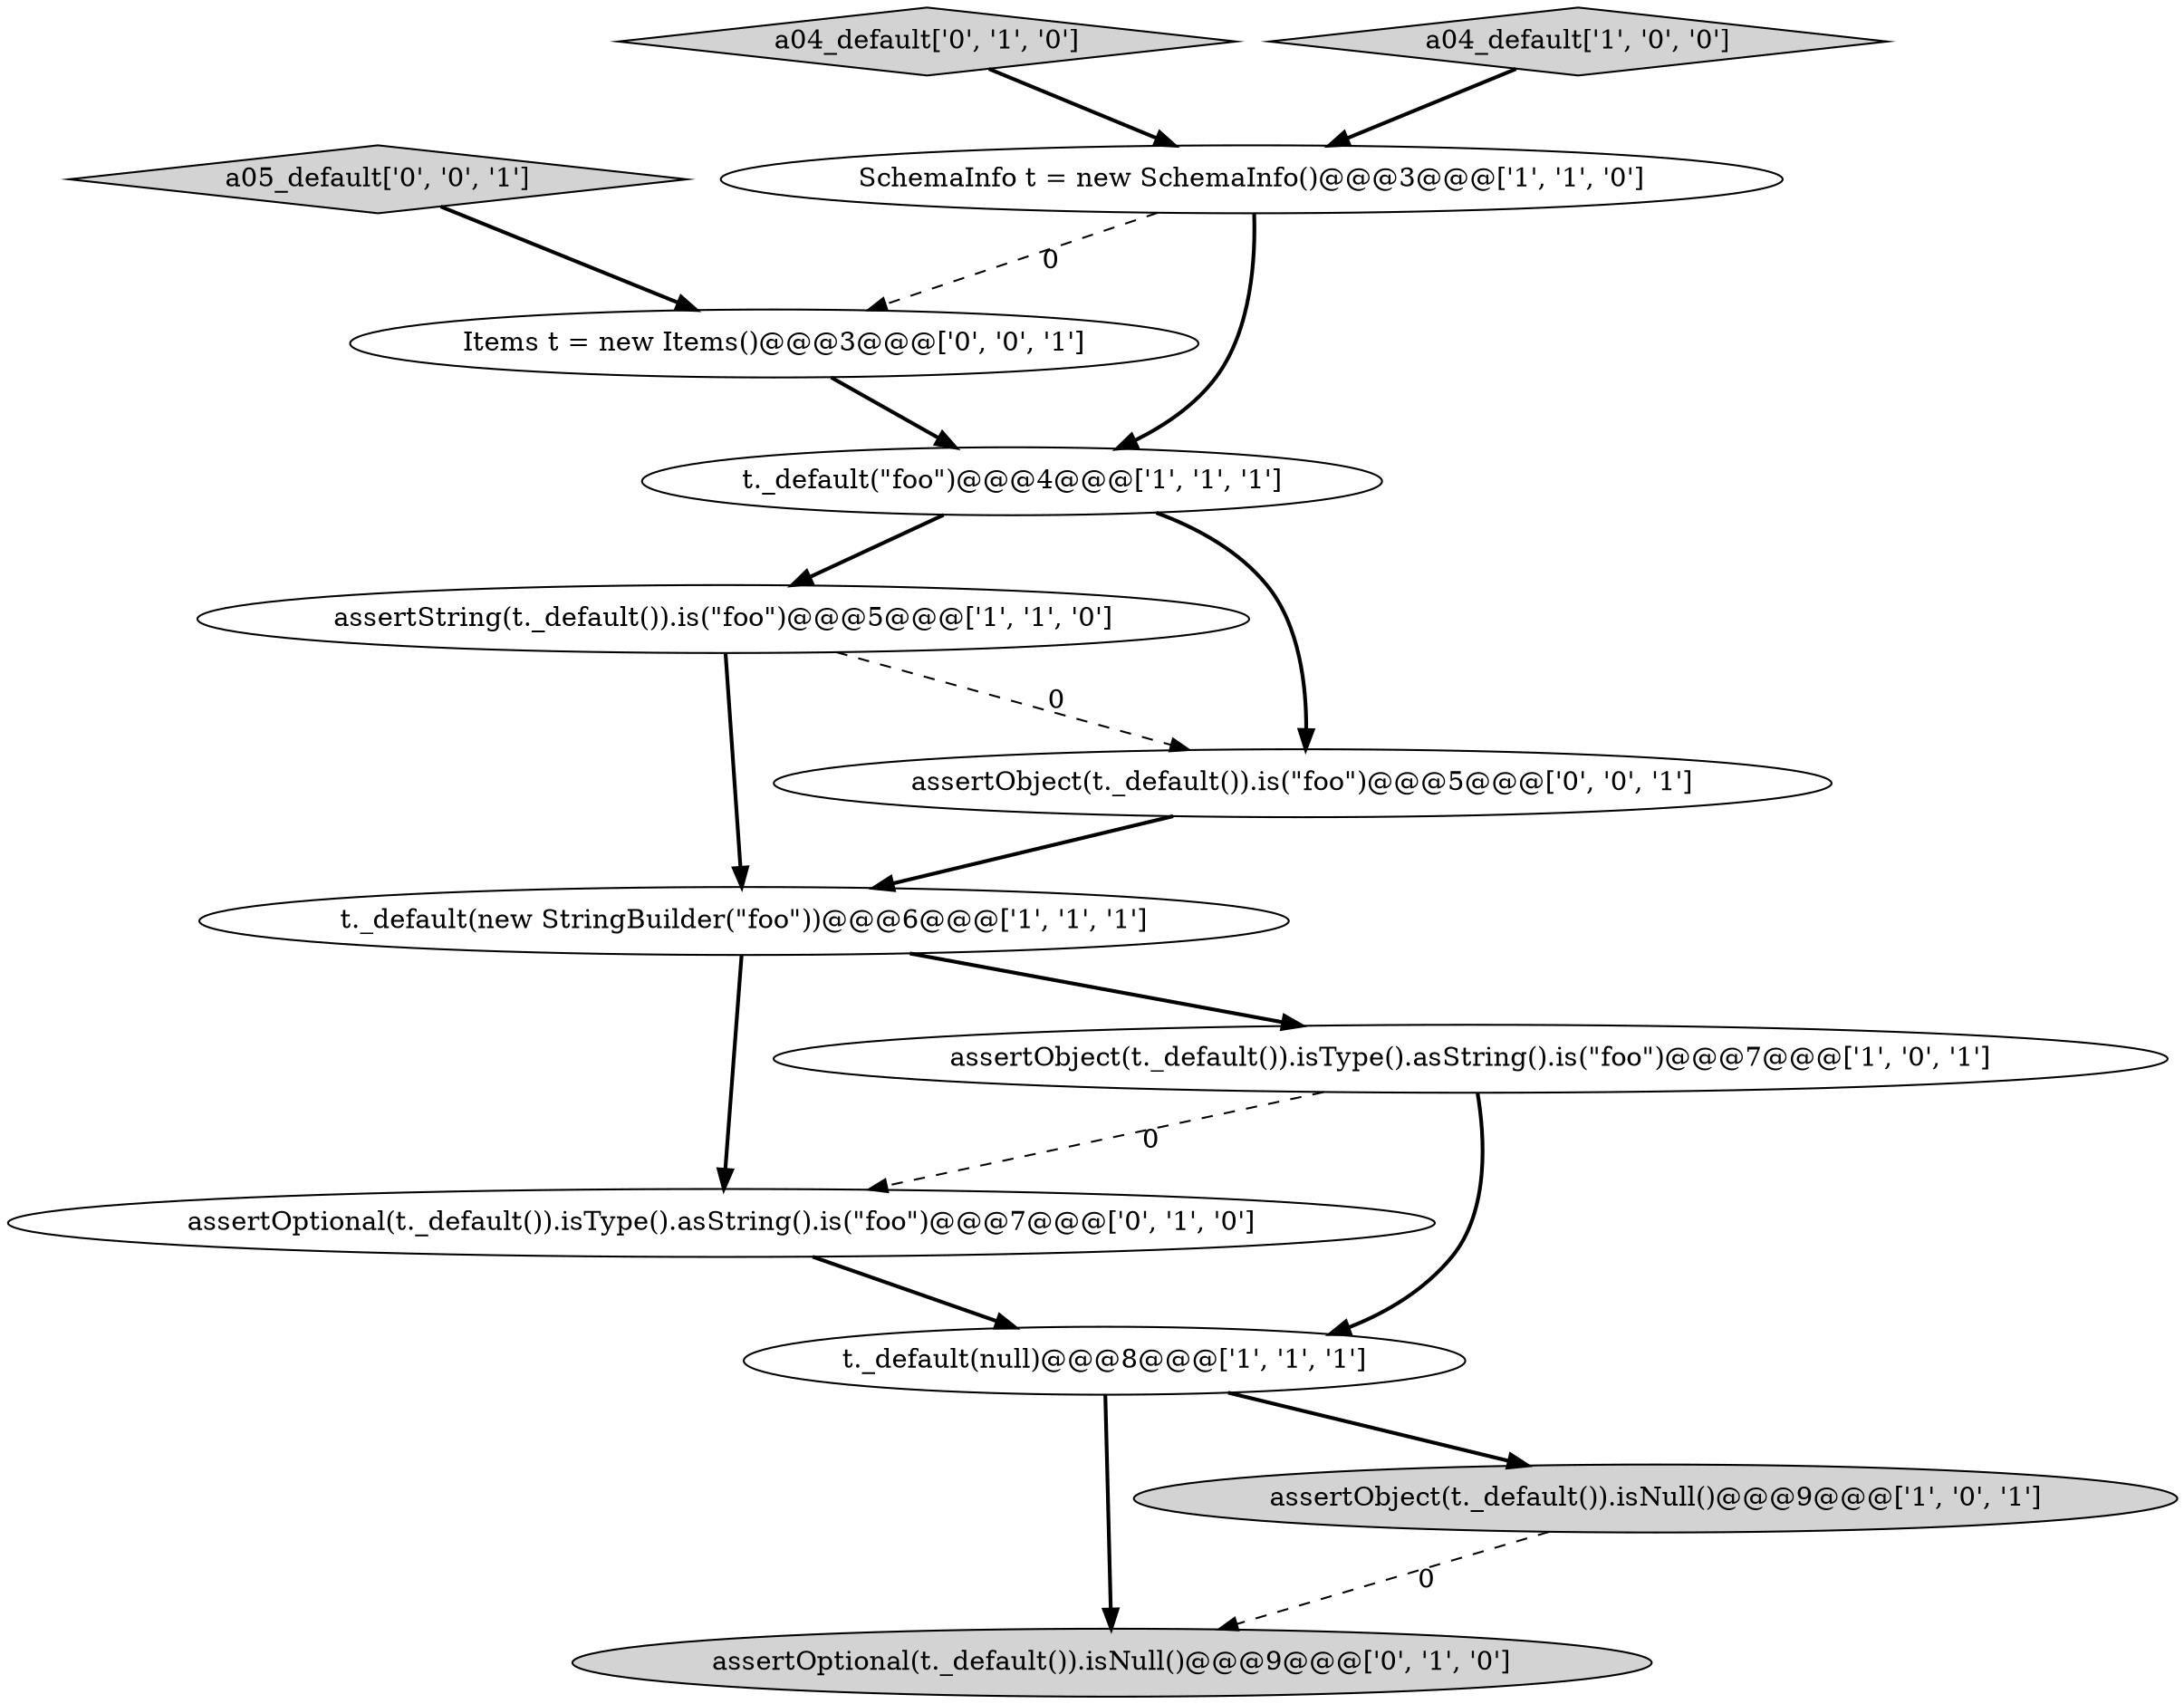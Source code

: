 digraph {
9 [style = filled, label = "assertOptional(t._default()).isNull()@@@9@@@['0', '1', '0']", fillcolor = lightgray, shape = ellipse image = "AAA1AAABBB2BBB"];
10 [style = filled, label = "assertOptional(t._default()).isType().asString().is(\"foo\")@@@7@@@['0', '1', '0']", fillcolor = white, shape = ellipse image = "AAA1AAABBB2BBB"];
0 [style = filled, label = "assertString(t._default()).is(\"foo\")@@@5@@@['1', '1', '0']", fillcolor = white, shape = ellipse image = "AAA0AAABBB1BBB"];
12 [style = filled, label = "Items t = new Items()@@@3@@@['0', '0', '1']", fillcolor = white, shape = ellipse image = "AAA0AAABBB3BBB"];
8 [style = filled, label = "a04_default['0', '1', '0']", fillcolor = lightgray, shape = diamond image = "AAA0AAABBB2BBB"];
4 [style = filled, label = "assertObject(t._default()).isType().asString().is(\"foo\")@@@7@@@['1', '0', '1']", fillcolor = white, shape = ellipse image = "AAA0AAABBB1BBB"];
7 [style = filled, label = "t._default(\"foo\")@@@4@@@['1', '1', '1']", fillcolor = white, shape = ellipse image = "AAA0AAABBB1BBB"];
5 [style = filled, label = "a04_default['1', '0', '0']", fillcolor = lightgray, shape = diamond image = "AAA0AAABBB1BBB"];
11 [style = filled, label = "a05_default['0', '0', '1']", fillcolor = lightgray, shape = diamond image = "AAA0AAABBB3BBB"];
13 [style = filled, label = "assertObject(t._default()).is(\"foo\")@@@5@@@['0', '0', '1']", fillcolor = white, shape = ellipse image = "AAA0AAABBB3BBB"];
2 [style = filled, label = "t._default(null)@@@8@@@['1', '1', '1']", fillcolor = white, shape = ellipse image = "AAA0AAABBB1BBB"];
3 [style = filled, label = "t._default(new StringBuilder(\"foo\"))@@@6@@@['1', '1', '1']", fillcolor = white, shape = ellipse image = "AAA0AAABBB1BBB"];
1 [style = filled, label = "assertObject(t._default()).isNull()@@@9@@@['1', '0', '1']", fillcolor = lightgray, shape = ellipse image = "AAA0AAABBB1BBB"];
6 [style = filled, label = "SchemaInfo t = new SchemaInfo()@@@3@@@['1', '1', '0']", fillcolor = white, shape = ellipse image = "AAA0AAABBB1BBB"];
13->3 [style = bold, label=""];
4->10 [style = dashed, label="0"];
2->9 [style = bold, label=""];
3->10 [style = bold, label=""];
12->7 [style = bold, label=""];
6->12 [style = dashed, label="0"];
0->13 [style = dashed, label="0"];
6->7 [style = bold, label=""];
0->3 [style = bold, label=""];
10->2 [style = bold, label=""];
8->6 [style = bold, label=""];
11->12 [style = bold, label=""];
7->0 [style = bold, label=""];
2->1 [style = bold, label=""];
3->4 [style = bold, label=""];
5->6 [style = bold, label=""];
4->2 [style = bold, label=""];
1->9 [style = dashed, label="0"];
7->13 [style = bold, label=""];
}
